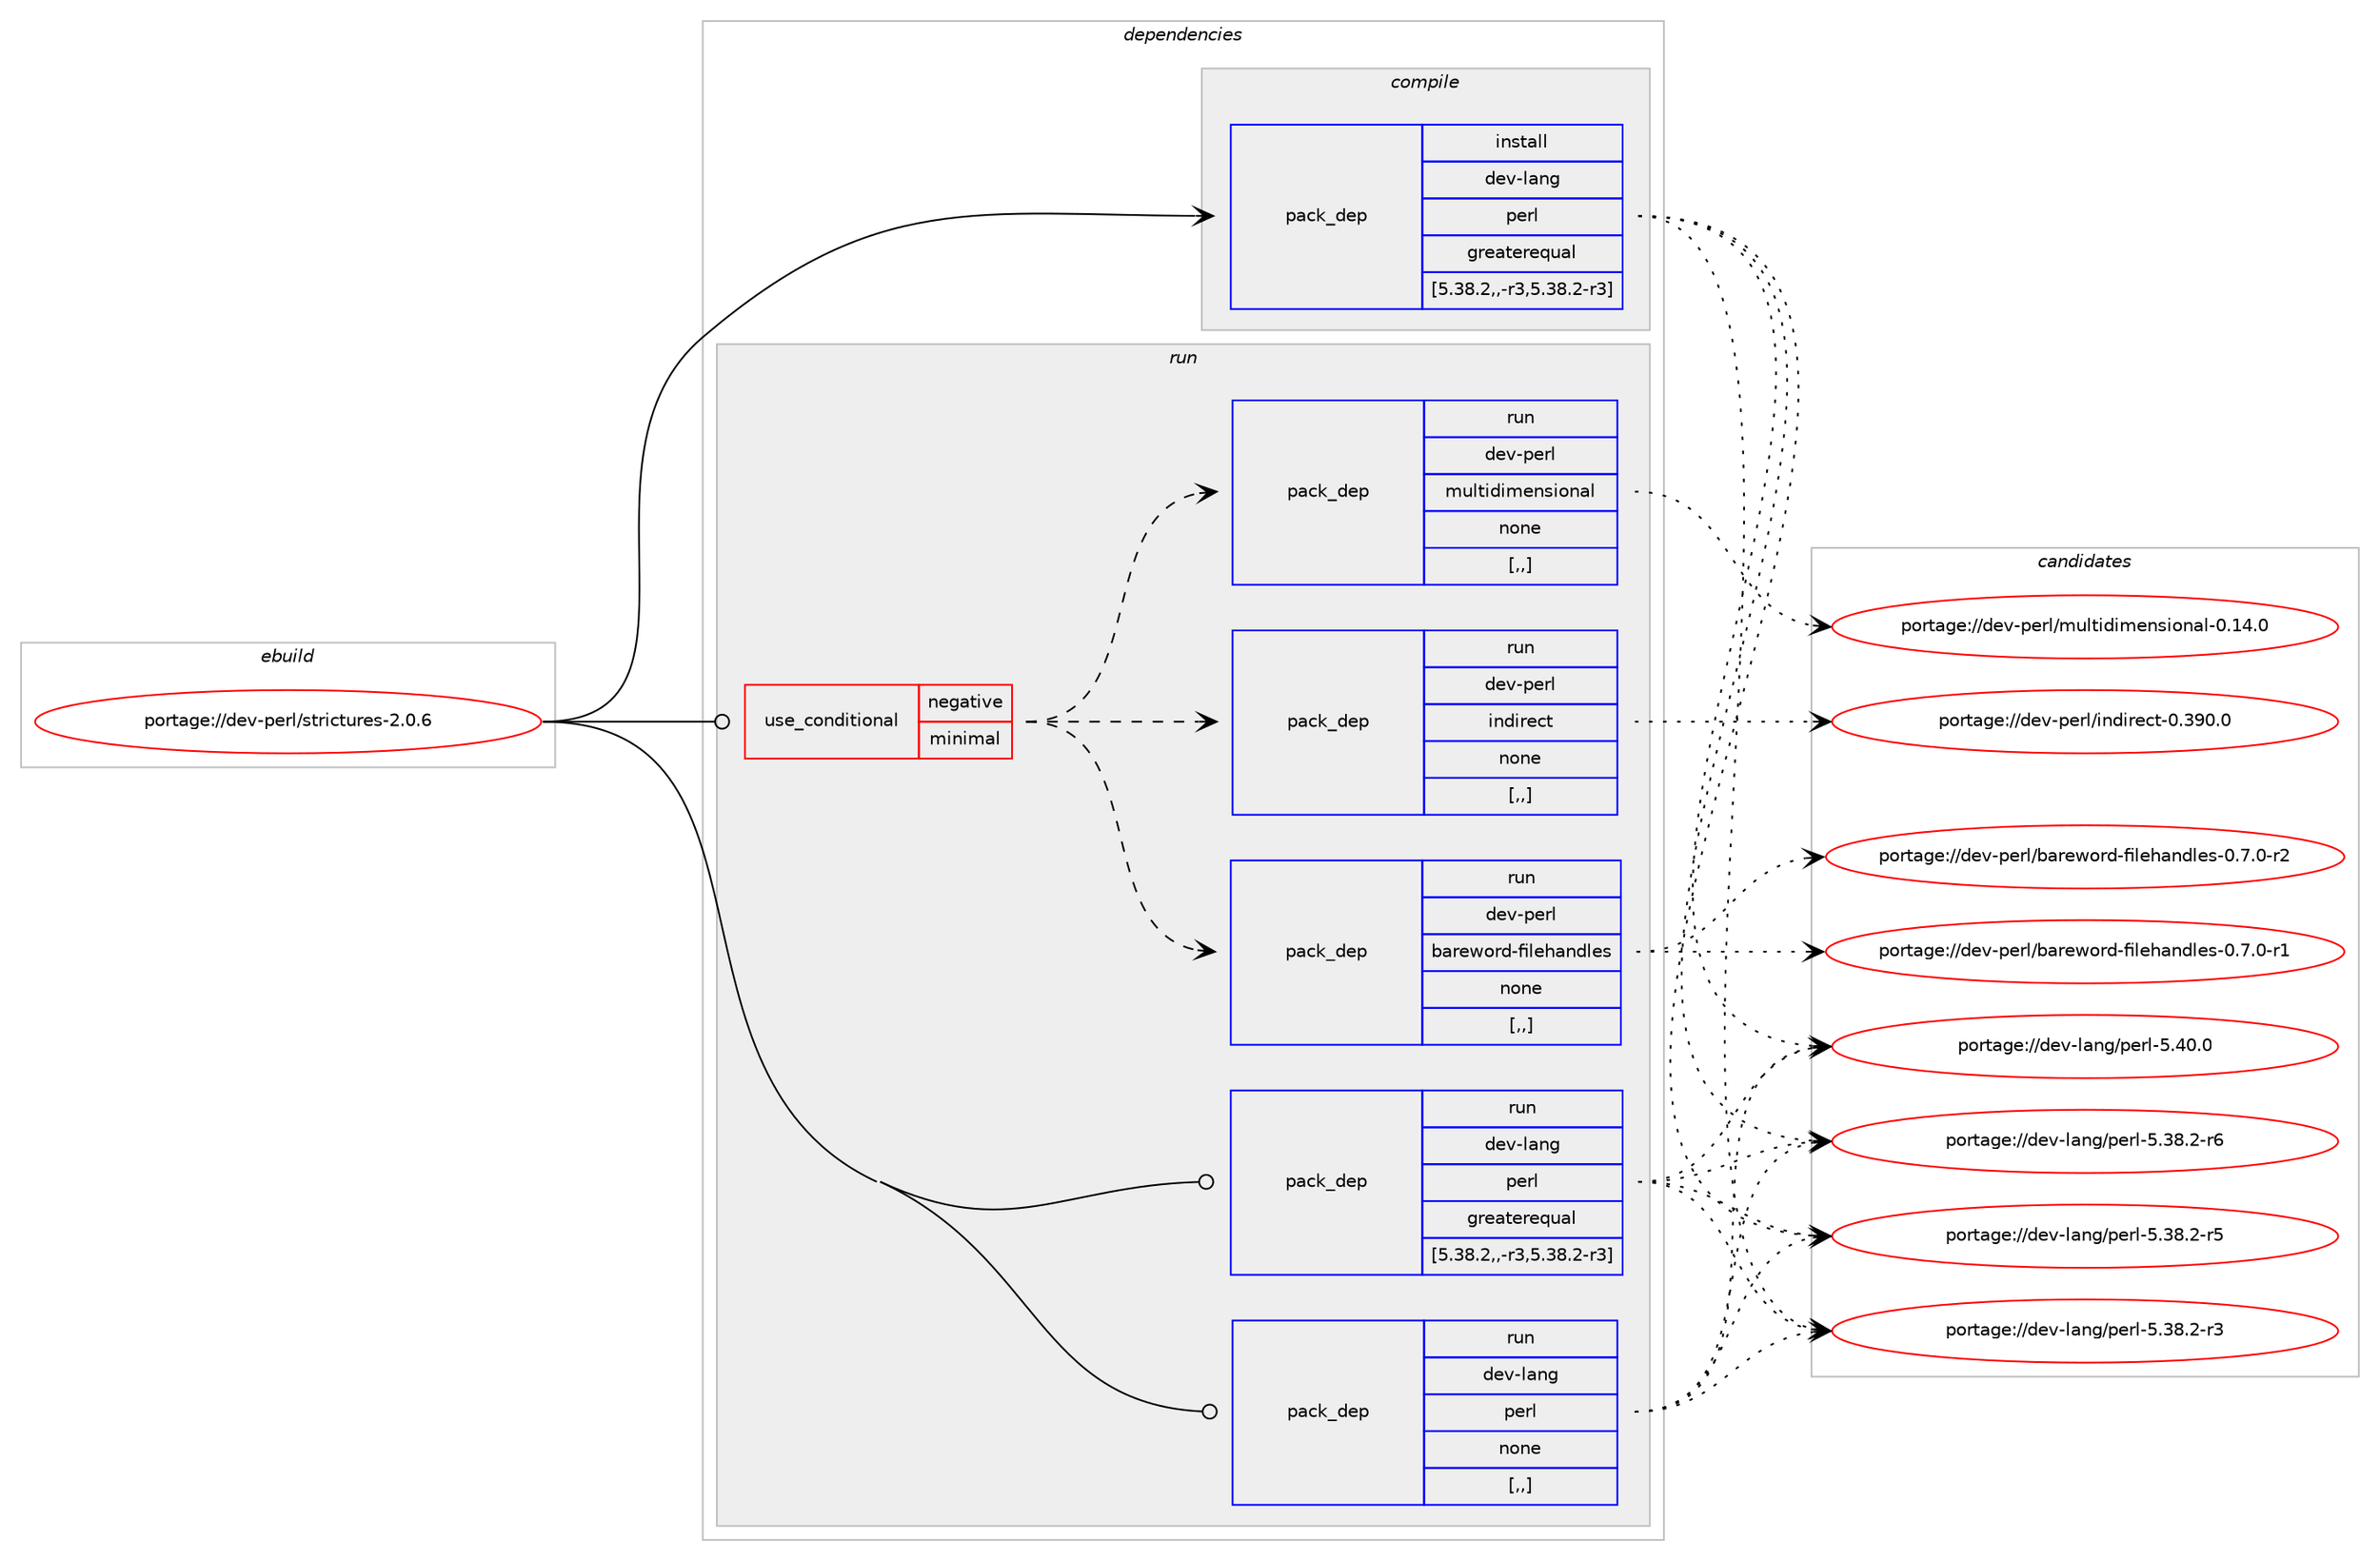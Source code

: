 digraph prolog {

# *************
# Graph options
# *************

newrank=true;
concentrate=true;
compound=true;
graph [rankdir=LR,fontname=Helvetica,fontsize=10,ranksep=1.5];#, ranksep=2.5, nodesep=0.2];
edge  [arrowhead=vee];
node  [fontname=Helvetica,fontsize=10];

# **********
# The ebuild
# **********

subgraph cluster_leftcol {
color=gray;
label=<<i>ebuild</i>>;
id [label="portage://dev-perl/strictures-2.0.6", color=red, width=4, href="../dev-perl/strictures-2.0.6.svg"];
}

# ****************
# The dependencies
# ****************

subgraph cluster_midcol {
color=gray;
label=<<i>dependencies</i>>;
subgraph cluster_compile {
fillcolor="#eeeeee";
style=filled;
label=<<i>compile</i>>;
subgraph pack108577 {
dependency139936 [label=<<TABLE BORDER="0" CELLBORDER="1" CELLSPACING="0" CELLPADDING="4" WIDTH="220"><TR><TD ROWSPAN="6" CELLPADDING="30">pack_dep</TD></TR><TR><TD WIDTH="110">install</TD></TR><TR><TD>dev-lang</TD></TR><TR><TD>perl</TD></TR><TR><TD>greaterequal</TD></TR><TR><TD>[5.38.2,,-r3,5.38.2-r3]</TD></TR></TABLE>>, shape=none, color=blue];
}
id:e -> dependency139936:w [weight=20,style="solid",arrowhead="vee"];
}
subgraph cluster_compileandrun {
fillcolor="#eeeeee";
style=filled;
label=<<i>compile and run</i>>;
}
subgraph cluster_run {
fillcolor="#eeeeee";
style=filled;
label=<<i>run</i>>;
subgraph cond30123 {
dependency139937 [label=<<TABLE BORDER="0" CELLBORDER="1" CELLSPACING="0" CELLPADDING="4"><TR><TD ROWSPAN="3" CELLPADDING="10">use_conditional</TD></TR><TR><TD>negative</TD></TR><TR><TD>minimal</TD></TR></TABLE>>, shape=none, color=red];
subgraph pack108578 {
dependency139938 [label=<<TABLE BORDER="0" CELLBORDER="1" CELLSPACING="0" CELLPADDING="4" WIDTH="220"><TR><TD ROWSPAN="6" CELLPADDING="30">pack_dep</TD></TR><TR><TD WIDTH="110">run</TD></TR><TR><TD>dev-perl</TD></TR><TR><TD>bareword-filehandles</TD></TR><TR><TD>none</TD></TR><TR><TD>[,,]</TD></TR></TABLE>>, shape=none, color=blue];
}
dependency139937:e -> dependency139938:w [weight=20,style="dashed",arrowhead="vee"];
subgraph pack108579 {
dependency139939 [label=<<TABLE BORDER="0" CELLBORDER="1" CELLSPACING="0" CELLPADDING="4" WIDTH="220"><TR><TD ROWSPAN="6" CELLPADDING="30">pack_dep</TD></TR><TR><TD WIDTH="110">run</TD></TR><TR><TD>dev-perl</TD></TR><TR><TD>indirect</TD></TR><TR><TD>none</TD></TR><TR><TD>[,,]</TD></TR></TABLE>>, shape=none, color=blue];
}
dependency139937:e -> dependency139939:w [weight=20,style="dashed",arrowhead="vee"];
subgraph pack108580 {
dependency139940 [label=<<TABLE BORDER="0" CELLBORDER="1" CELLSPACING="0" CELLPADDING="4" WIDTH="220"><TR><TD ROWSPAN="6" CELLPADDING="30">pack_dep</TD></TR><TR><TD WIDTH="110">run</TD></TR><TR><TD>dev-perl</TD></TR><TR><TD>multidimensional</TD></TR><TR><TD>none</TD></TR><TR><TD>[,,]</TD></TR></TABLE>>, shape=none, color=blue];
}
dependency139937:e -> dependency139940:w [weight=20,style="dashed",arrowhead="vee"];
}
id:e -> dependency139937:w [weight=20,style="solid",arrowhead="odot"];
subgraph pack108581 {
dependency139941 [label=<<TABLE BORDER="0" CELLBORDER="1" CELLSPACING="0" CELLPADDING="4" WIDTH="220"><TR><TD ROWSPAN="6" CELLPADDING="30">pack_dep</TD></TR><TR><TD WIDTH="110">run</TD></TR><TR><TD>dev-lang</TD></TR><TR><TD>perl</TD></TR><TR><TD>greaterequal</TD></TR><TR><TD>[5.38.2,,-r3,5.38.2-r3]</TD></TR></TABLE>>, shape=none, color=blue];
}
id:e -> dependency139941:w [weight=20,style="solid",arrowhead="odot"];
subgraph pack108582 {
dependency139942 [label=<<TABLE BORDER="0" CELLBORDER="1" CELLSPACING="0" CELLPADDING="4" WIDTH="220"><TR><TD ROWSPAN="6" CELLPADDING="30">pack_dep</TD></TR><TR><TD WIDTH="110">run</TD></TR><TR><TD>dev-lang</TD></TR><TR><TD>perl</TD></TR><TR><TD>none</TD></TR><TR><TD>[,,]</TD></TR></TABLE>>, shape=none, color=blue];
}
id:e -> dependency139942:w [weight=20,style="solid",arrowhead="odot"];
}
}

# **************
# The candidates
# **************

subgraph cluster_choices {
rank=same;
color=gray;
label=<<i>candidates</i>>;

subgraph choice108577 {
color=black;
nodesep=1;
choice10010111845108971101034711210111410845534652484648 [label="portage://dev-lang/perl-5.40.0", color=red, width=4,href="../dev-lang/perl-5.40.0.svg"];
choice100101118451089711010347112101114108455346515646504511454 [label="portage://dev-lang/perl-5.38.2-r6", color=red, width=4,href="../dev-lang/perl-5.38.2-r6.svg"];
choice100101118451089711010347112101114108455346515646504511453 [label="portage://dev-lang/perl-5.38.2-r5", color=red, width=4,href="../dev-lang/perl-5.38.2-r5.svg"];
choice100101118451089711010347112101114108455346515646504511451 [label="portage://dev-lang/perl-5.38.2-r3", color=red, width=4,href="../dev-lang/perl-5.38.2-r3.svg"];
dependency139936:e -> choice10010111845108971101034711210111410845534652484648:w [style=dotted,weight="100"];
dependency139936:e -> choice100101118451089711010347112101114108455346515646504511454:w [style=dotted,weight="100"];
dependency139936:e -> choice100101118451089711010347112101114108455346515646504511453:w [style=dotted,weight="100"];
dependency139936:e -> choice100101118451089711010347112101114108455346515646504511451:w [style=dotted,weight="100"];
}
subgraph choice108578 {
color=black;
nodesep=1;
choice1001011184511210111410847989711410111911111410045102105108101104971101001081011154548465546484511450 [label="portage://dev-perl/bareword-filehandles-0.7.0-r2", color=red, width=4,href="../dev-perl/bareword-filehandles-0.7.0-r2.svg"];
choice1001011184511210111410847989711410111911111410045102105108101104971101001081011154548465546484511449 [label="portage://dev-perl/bareword-filehandles-0.7.0-r1", color=red, width=4,href="../dev-perl/bareword-filehandles-0.7.0-r1.svg"];
dependency139938:e -> choice1001011184511210111410847989711410111911111410045102105108101104971101001081011154548465546484511450:w [style=dotted,weight="100"];
dependency139938:e -> choice1001011184511210111410847989711410111911111410045102105108101104971101001081011154548465546484511449:w [style=dotted,weight="100"];
}
subgraph choice108579 {
color=black;
nodesep=1;
choice1001011184511210111410847105110100105114101991164548465157484648 [label="portage://dev-perl/indirect-0.390.0", color=red, width=4,href="../dev-perl/indirect-0.390.0.svg"];
dependency139939:e -> choice1001011184511210111410847105110100105114101991164548465157484648:w [style=dotted,weight="100"];
}
subgraph choice108580 {
color=black;
nodesep=1;
choice10010111845112101114108471091171081161051001051091011101151051111109710845484649524648 [label="portage://dev-perl/multidimensional-0.14.0", color=red, width=4,href="../dev-perl/multidimensional-0.14.0.svg"];
dependency139940:e -> choice10010111845112101114108471091171081161051001051091011101151051111109710845484649524648:w [style=dotted,weight="100"];
}
subgraph choice108581 {
color=black;
nodesep=1;
choice10010111845108971101034711210111410845534652484648 [label="portage://dev-lang/perl-5.40.0", color=red, width=4,href="../dev-lang/perl-5.40.0.svg"];
choice100101118451089711010347112101114108455346515646504511454 [label="portage://dev-lang/perl-5.38.2-r6", color=red, width=4,href="../dev-lang/perl-5.38.2-r6.svg"];
choice100101118451089711010347112101114108455346515646504511453 [label="portage://dev-lang/perl-5.38.2-r5", color=red, width=4,href="../dev-lang/perl-5.38.2-r5.svg"];
choice100101118451089711010347112101114108455346515646504511451 [label="portage://dev-lang/perl-5.38.2-r3", color=red, width=4,href="../dev-lang/perl-5.38.2-r3.svg"];
dependency139941:e -> choice10010111845108971101034711210111410845534652484648:w [style=dotted,weight="100"];
dependency139941:e -> choice100101118451089711010347112101114108455346515646504511454:w [style=dotted,weight="100"];
dependency139941:e -> choice100101118451089711010347112101114108455346515646504511453:w [style=dotted,weight="100"];
dependency139941:e -> choice100101118451089711010347112101114108455346515646504511451:w [style=dotted,weight="100"];
}
subgraph choice108582 {
color=black;
nodesep=1;
choice10010111845108971101034711210111410845534652484648 [label="portage://dev-lang/perl-5.40.0", color=red, width=4,href="../dev-lang/perl-5.40.0.svg"];
choice100101118451089711010347112101114108455346515646504511454 [label="portage://dev-lang/perl-5.38.2-r6", color=red, width=4,href="../dev-lang/perl-5.38.2-r6.svg"];
choice100101118451089711010347112101114108455346515646504511453 [label="portage://dev-lang/perl-5.38.2-r5", color=red, width=4,href="../dev-lang/perl-5.38.2-r5.svg"];
choice100101118451089711010347112101114108455346515646504511451 [label="portage://dev-lang/perl-5.38.2-r3", color=red, width=4,href="../dev-lang/perl-5.38.2-r3.svg"];
dependency139942:e -> choice10010111845108971101034711210111410845534652484648:w [style=dotted,weight="100"];
dependency139942:e -> choice100101118451089711010347112101114108455346515646504511454:w [style=dotted,weight="100"];
dependency139942:e -> choice100101118451089711010347112101114108455346515646504511453:w [style=dotted,weight="100"];
dependency139942:e -> choice100101118451089711010347112101114108455346515646504511451:w [style=dotted,weight="100"];
}
}

}
